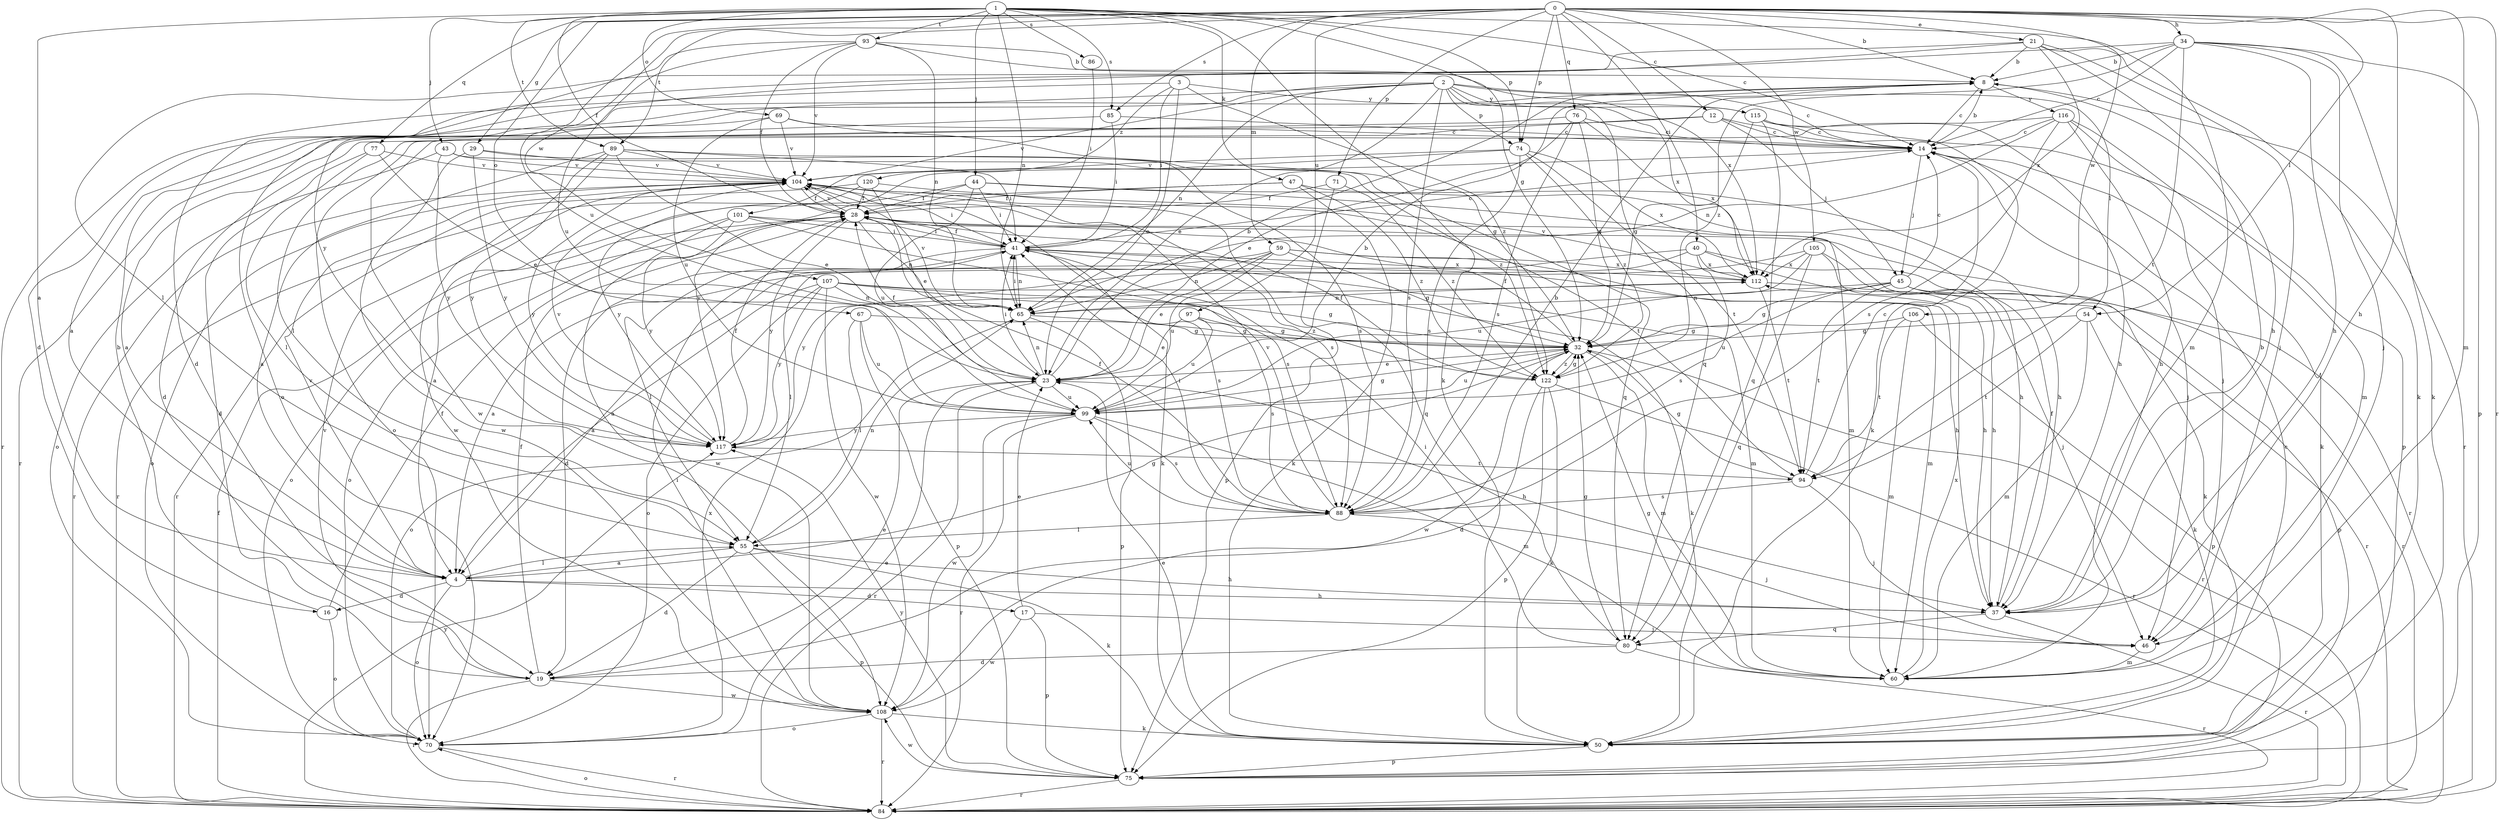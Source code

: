 strict digraph  {
0;
1;
2;
3;
4;
8;
12;
14;
16;
17;
19;
21;
23;
28;
29;
32;
34;
37;
40;
41;
43;
44;
45;
46;
47;
50;
54;
55;
59;
60;
65;
67;
69;
70;
71;
74;
75;
76;
77;
80;
84;
85;
86;
88;
89;
93;
94;
97;
99;
101;
104;
105;
106;
107;
108;
112;
115;
116;
117;
120;
122;
0 -> 8  [label=b];
0 -> 12  [label=c];
0 -> 21  [label=e];
0 -> 29  [label=g];
0 -> 34  [label=h];
0 -> 37  [label=h];
0 -> 40  [label=i];
0 -> 54  [label=l];
0 -> 59  [label=m];
0 -> 60  [label=m];
0 -> 67  [label=o];
0 -> 71  [label=p];
0 -> 74  [label=p];
0 -> 76  [label=q];
0 -> 77  [label=q];
0 -> 84  [label=r];
0 -> 85  [label=s];
0 -> 89  [label=t];
0 -> 97  [label=u];
0 -> 99  [label=u];
0 -> 105  [label=w];
0 -> 106  [label=w];
0 -> 107  [label=w];
1 -> 4  [label=a];
1 -> 14  [label=c];
1 -> 28  [label=f];
1 -> 32  [label=g];
1 -> 43  [label=j];
1 -> 44  [label=j];
1 -> 47  [label=k];
1 -> 50  [label=k];
1 -> 60  [label=m];
1 -> 65  [label=n];
1 -> 69  [label=o];
1 -> 74  [label=p];
1 -> 85  [label=s];
1 -> 86  [label=s];
1 -> 89  [label=t];
1 -> 93  [label=t];
2 -> 4  [label=a];
2 -> 14  [label=c];
2 -> 16  [label=d];
2 -> 23  [label=e];
2 -> 54  [label=l];
2 -> 65  [label=n];
2 -> 74  [label=p];
2 -> 80  [label=q];
2 -> 88  [label=s];
2 -> 101  [label=v];
2 -> 112  [label=x];
2 -> 115  [label=y];
3 -> 23  [label=e];
3 -> 41  [label=i];
3 -> 84  [label=r];
3 -> 115  [label=y];
3 -> 120  [label=z];
3 -> 122  [label=z];
4 -> 16  [label=d];
4 -> 17  [label=d];
4 -> 32  [label=g];
4 -> 37  [label=h];
4 -> 55  [label=l];
4 -> 70  [label=o];
4 -> 104  [label=v];
8 -> 14  [label=c];
8 -> 84  [label=r];
8 -> 116  [label=y];
12 -> 14  [label=c];
12 -> 19  [label=d];
12 -> 45  [label=j];
12 -> 70  [label=o];
12 -> 75  [label=p];
14 -> 8  [label=b];
14 -> 45  [label=j];
14 -> 46  [label=j];
14 -> 50  [label=k];
14 -> 104  [label=v];
16 -> 8  [label=b];
16 -> 28  [label=f];
16 -> 70  [label=o];
17 -> 23  [label=e];
17 -> 46  [label=j];
17 -> 75  [label=p];
17 -> 108  [label=w];
19 -> 23  [label=e];
19 -> 28  [label=f];
19 -> 84  [label=r];
19 -> 104  [label=v];
19 -> 108  [label=w];
21 -> 8  [label=b];
21 -> 37  [label=h];
21 -> 46  [label=j];
21 -> 50  [label=k];
21 -> 55  [label=l];
21 -> 70  [label=o];
21 -> 112  [label=x];
23 -> 8  [label=b];
23 -> 28  [label=f];
23 -> 37  [label=h];
23 -> 41  [label=i];
23 -> 65  [label=n];
23 -> 84  [label=r];
23 -> 99  [label=u];
28 -> 41  [label=i];
28 -> 65  [label=n];
28 -> 70  [label=o];
28 -> 104  [label=v];
28 -> 117  [label=y];
29 -> 80  [label=q];
29 -> 104  [label=v];
29 -> 108  [label=w];
29 -> 117  [label=y];
32 -> 23  [label=e];
32 -> 28  [label=f];
32 -> 60  [label=m];
32 -> 84  [label=r];
32 -> 99  [label=u];
32 -> 108  [label=w];
32 -> 122  [label=z];
34 -> 8  [label=b];
34 -> 14  [label=c];
34 -> 19  [label=d];
34 -> 37  [label=h];
34 -> 46  [label=j];
34 -> 50  [label=k];
34 -> 75  [label=p];
34 -> 94  [label=t];
34 -> 122  [label=z];
37 -> 8  [label=b];
37 -> 28  [label=f];
37 -> 80  [label=q];
37 -> 84  [label=r];
40 -> 37  [label=h];
40 -> 50  [label=k];
40 -> 55  [label=l];
40 -> 88  [label=s];
40 -> 112  [label=x];
40 -> 117  [label=y];
41 -> 14  [label=c];
41 -> 19  [label=d];
41 -> 28  [label=f];
41 -> 37  [label=h];
41 -> 55  [label=l];
41 -> 60  [label=m];
41 -> 65  [label=n];
41 -> 88  [label=s];
41 -> 112  [label=x];
43 -> 70  [label=o];
43 -> 104  [label=v];
43 -> 117  [label=y];
43 -> 122  [label=z];
44 -> 28  [label=f];
44 -> 37  [label=h];
44 -> 41  [label=i];
44 -> 60  [label=m];
44 -> 84  [label=r];
44 -> 99  [label=u];
45 -> 14  [label=c];
45 -> 32  [label=g];
45 -> 65  [label=n];
45 -> 75  [label=p];
45 -> 84  [label=r];
45 -> 94  [label=t];
45 -> 99  [label=u];
46 -> 60  [label=m];
47 -> 4  [label=a];
47 -> 28  [label=f];
47 -> 37  [label=h];
47 -> 50  [label=k];
47 -> 122  [label=z];
50 -> 14  [label=c];
50 -> 23  [label=e];
50 -> 75  [label=p];
54 -> 32  [label=g];
54 -> 50  [label=k];
54 -> 60  [label=m];
54 -> 94  [label=t];
55 -> 4  [label=a];
55 -> 19  [label=d];
55 -> 37  [label=h];
55 -> 50  [label=k];
55 -> 65  [label=n];
55 -> 75  [label=p];
59 -> 4  [label=a];
59 -> 23  [label=e];
59 -> 32  [label=g];
59 -> 60  [label=m];
59 -> 65  [label=n];
59 -> 99  [label=u];
59 -> 112  [label=x];
60 -> 32  [label=g];
60 -> 112  [label=x];
65 -> 32  [label=g];
65 -> 41  [label=i];
65 -> 70  [label=o];
65 -> 75  [label=p];
65 -> 104  [label=v];
67 -> 32  [label=g];
67 -> 55  [label=l];
67 -> 75  [label=p];
67 -> 99  [label=u];
69 -> 14  [label=c];
69 -> 32  [label=g];
69 -> 84  [label=r];
69 -> 99  [label=u];
69 -> 104  [label=v];
70 -> 23  [label=e];
70 -> 84  [label=r];
70 -> 112  [label=x];
71 -> 28  [label=f];
71 -> 75  [label=p];
71 -> 122  [label=z];
74 -> 88  [label=s];
74 -> 94  [label=t];
74 -> 104  [label=v];
74 -> 112  [label=x];
74 -> 117  [label=y];
74 -> 122  [label=z];
75 -> 84  [label=r];
75 -> 108  [label=w];
75 -> 117  [label=y];
76 -> 14  [label=c];
76 -> 23  [label=e];
76 -> 32  [label=g];
76 -> 55  [label=l];
76 -> 88  [label=s];
76 -> 112  [label=x];
77 -> 19  [label=d];
77 -> 23  [label=e];
77 -> 55  [label=l];
77 -> 104  [label=v];
80 -> 19  [label=d];
80 -> 32  [label=g];
80 -> 41  [label=i];
80 -> 84  [label=r];
84 -> 28  [label=f];
84 -> 70  [label=o];
84 -> 117  [label=y];
85 -> 4  [label=a];
85 -> 14  [label=c];
85 -> 41  [label=i];
86 -> 41  [label=i];
88 -> 8  [label=b];
88 -> 28  [label=f];
88 -> 41  [label=i];
88 -> 46  [label=j];
88 -> 55  [label=l];
88 -> 99  [label=u];
88 -> 104  [label=v];
89 -> 4  [label=a];
89 -> 23  [label=e];
89 -> 41  [label=i];
89 -> 88  [label=s];
89 -> 104  [label=v];
89 -> 108  [label=w];
89 -> 117  [label=y];
93 -> 8  [label=b];
93 -> 28  [label=f];
93 -> 65  [label=n];
93 -> 99  [label=u];
93 -> 104  [label=v];
93 -> 112  [label=x];
93 -> 117  [label=y];
94 -> 14  [label=c];
94 -> 32  [label=g];
94 -> 46  [label=j];
94 -> 88  [label=s];
97 -> 23  [label=e];
97 -> 32  [label=g];
97 -> 88  [label=s];
97 -> 99  [label=u];
99 -> 8  [label=b];
99 -> 32  [label=g];
99 -> 60  [label=m];
99 -> 84  [label=r];
99 -> 88  [label=s];
99 -> 108  [label=w];
99 -> 117  [label=y];
101 -> 41  [label=i];
101 -> 70  [label=o];
101 -> 84  [label=r];
101 -> 88  [label=s];
101 -> 108  [label=w];
101 -> 117  [label=y];
104 -> 28  [label=f];
104 -> 41  [label=i];
104 -> 50  [label=k];
104 -> 70  [label=o];
104 -> 80  [label=q];
104 -> 84  [label=r];
104 -> 88  [label=s];
104 -> 117  [label=y];
105 -> 4  [label=a];
105 -> 37  [label=h];
105 -> 46  [label=j];
105 -> 80  [label=q];
105 -> 99  [label=u];
105 -> 112  [label=x];
106 -> 32  [label=g];
106 -> 60  [label=m];
106 -> 75  [label=p];
106 -> 94  [label=t];
107 -> 4  [label=a];
107 -> 32  [label=g];
107 -> 50  [label=k];
107 -> 65  [label=n];
107 -> 70  [label=o];
107 -> 108  [label=w];
107 -> 117  [label=y];
107 -> 122  [label=z];
108 -> 41  [label=i];
108 -> 50  [label=k];
108 -> 70  [label=o];
108 -> 84  [label=r];
112 -> 65  [label=n];
112 -> 84  [label=r];
112 -> 94  [label=t];
112 -> 104  [label=v];
115 -> 14  [label=c];
115 -> 32  [label=g];
115 -> 37  [label=h];
115 -> 50  [label=k];
115 -> 80  [label=q];
116 -> 14  [label=c];
116 -> 37  [label=h];
116 -> 46  [label=j];
116 -> 60  [label=m];
116 -> 65  [label=n];
116 -> 88  [label=s];
116 -> 108  [label=w];
117 -> 28  [label=f];
117 -> 94  [label=t];
117 -> 104  [label=v];
120 -> 23  [label=e];
120 -> 28  [label=f];
120 -> 84  [label=r];
120 -> 94  [label=t];
120 -> 117  [label=y];
122 -> 19  [label=d];
122 -> 28  [label=f];
122 -> 32  [label=g];
122 -> 50  [label=k];
122 -> 75  [label=p];
122 -> 84  [label=r];
}
